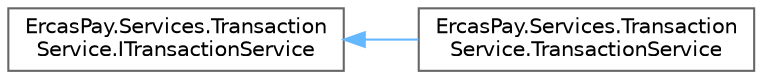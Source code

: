 digraph "Graphical Class Hierarchy"
{
 // LATEX_PDF_SIZE
  bgcolor="transparent";
  edge [fontname=Helvetica,fontsize=10,labelfontname=Helvetica,labelfontsize=10];
  node [fontname=Helvetica,fontsize=10,shape=box,height=0.2,width=0.4];
  rankdir="LR";
  Node0 [id="Node000000",label="ErcasPay.Services.Transaction\lService.ITransactionService",height=0.2,width=0.4,color="grey40", fillcolor="white", style="filled",URL="$interfaceErcasPay_1_1Services_1_1TransactionService_1_1ITransactionService.html",tooltip="Service interface for interacting with transactions."];
  Node0 -> Node1 [id="edge18_Node000000_Node000001",dir="back",color="steelblue1",style="solid",tooltip=" "];
  Node1 [id="Node000001",label="ErcasPay.Services.Transaction\lService.TransactionService",height=0.2,width=0.4,color="grey40", fillcolor="white", style="filled",URL="$classErcasPay_1_1Services_1_1TransactionService_1_1TransactionService.html",tooltip="Service for interacting with transactions."];
}
